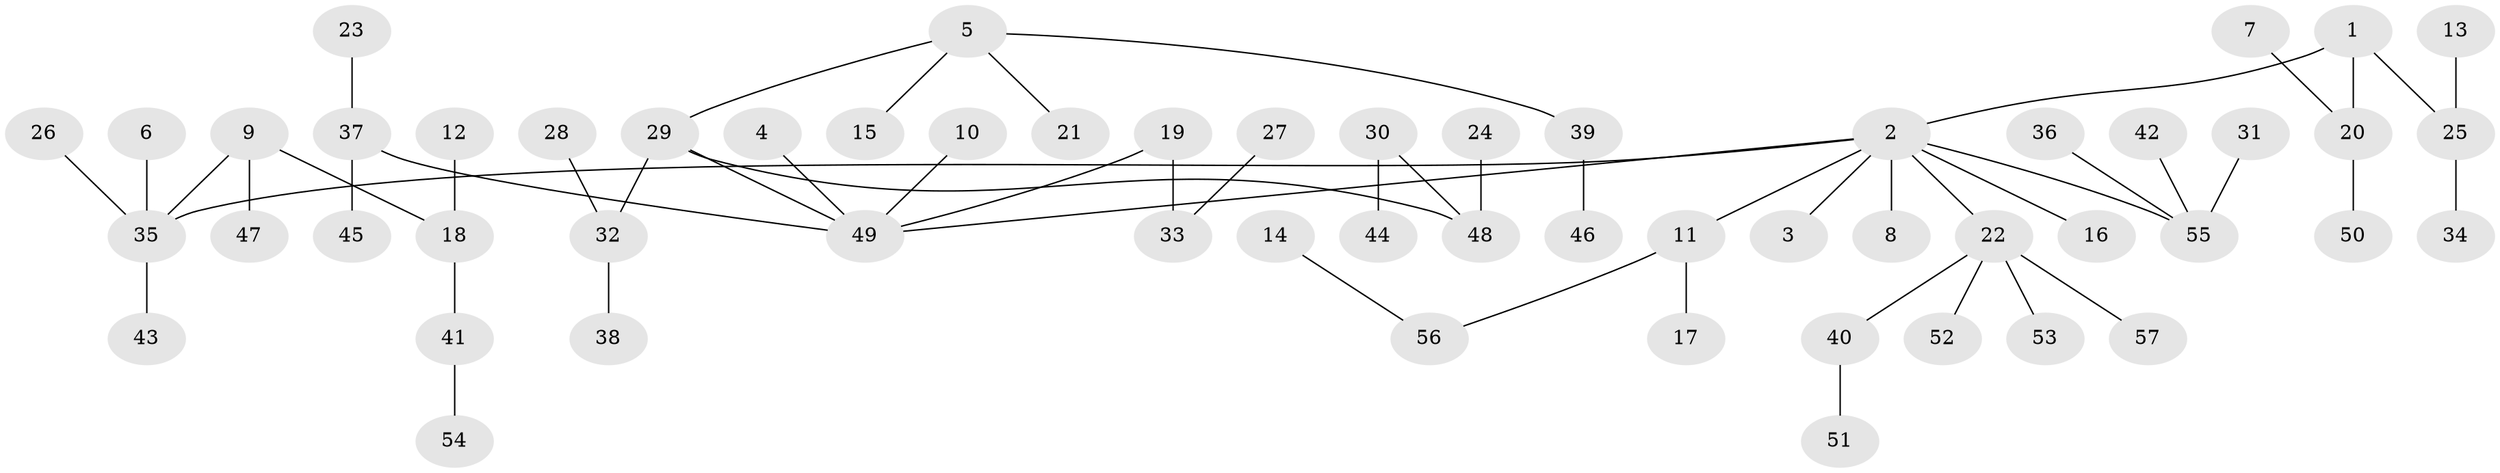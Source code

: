 // original degree distribution, {3: 0.13157894736842105, 10: 0.008771929824561403, 7: 0.008771929824561403, 5: 0.02631578947368421, 2: 0.2719298245614035, 4: 0.07017543859649122, 1: 0.4824561403508772}
// Generated by graph-tools (version 1.1) at 2025/50/03/09/25 03:50:21]
// undirected, 57 vertices, 56 edges
graph export_dot {
graph [start="1"]
  node [color=gray90,style=filled];
  1;
  2;
  3;
  4;
  5;
  6;
  7;
  8;
  9;
  10;
  11;
  12;
  13;
  14;
  15;
  16;
  17;
  18;
  19;
  20;
  21;
  22;
  23;
  24;
  25;
  26;
  27;
  28;
  29;
  30;
  31;
  32;
  33;
  34;
  35;
  36;
  37;
  38;
  39;
  40;
  41;
  42;
  43;
  44;
  45;
  46;
  47;
  48;
  49;
  50;
  51;
  52;
  53;
  54;
  55;
  56;
  57;
  1 -- 2 [weight=1.0];
  1 -- 20 [weight=1.0];
  1 -- 25 [weight=1.0];
  2 -- 3 [weight=1.0];
  2 -- 8 [weight=1.0];
  2 -- 11 [weight=1.0];
  2 -- 16 [weight=1.0];
  2 -- 22 [weight=1.0];
  2 -- 35 [weight=1.0];
  2 -- 49 [weight=1.0];
  2 -- 55 [weight=1.0];
  4 -- 49 [weight=1.0];
  5 -- 15 [weight=1.0];
  5 -- 21 [weight=1.0];
  5 -- 29 [weight=1.0];
  5 -- 39 [weight=1.0];
  6 -- 35 [weight=1.0];
  7 -- 20 [weight=1.0];
  9 -- 18 [weight=1.0];
  9 -- 35 [weight=1.0];
  9 -- 47 [weight=1.0];
  10 -- 49 [weight=1.0];
  11 -- 17 [weight=1.0];
  11 -- 56 [weight=1.0];
  12 -- 18 [weight=1.0];
  13 -- 25 [weight=1.0];
  14 -- 56 [weight=1.0];
  18 -- 41 [weight=1.0];
  19 -- 33 [weight=1.0];
  19 -- 49 [weight=1.0];
  20 -- 50 [weight=1.0];
  22 -- 40 [weight=1.0];
  22 -- 52 [weight=1.0];
  22 -- 53 [weight=1.0];
  22 -- 57 [weight=1.0];
  23 -- 37 [weight=1.0];
  24 -- 48 [weight=1.0];
  25 -- 34 [weight=1.0];
  26 -- 35 [weight=1.0];
  27 -- 33 [weight=1.0];
  28 -- 32 [weight=1.0];
  29 -- 32 [weight=1.0];
  29 -- 48 [weight=1.0];
  29 -- 49 [weight=1.0];
  30 -- 44 [weight=1.0];
  30 -- 48 [weight=1.0];
  31 -- 55 [weight=1.0];
  32 -- 38 [weight=1.0];
  35 -- 43 [weight=1.0];
  36 -- 55 [weight=1.0];
  37 -- 45 [weight=1.0];
  37 -- 49 [weight=1.0];
  39 -- 46 [weight=1.0];
  40 -- 51 [weight=1.0];
  41 -- 54 [weight=1.0];
  42 -- 55 [weight=1.0];
}
